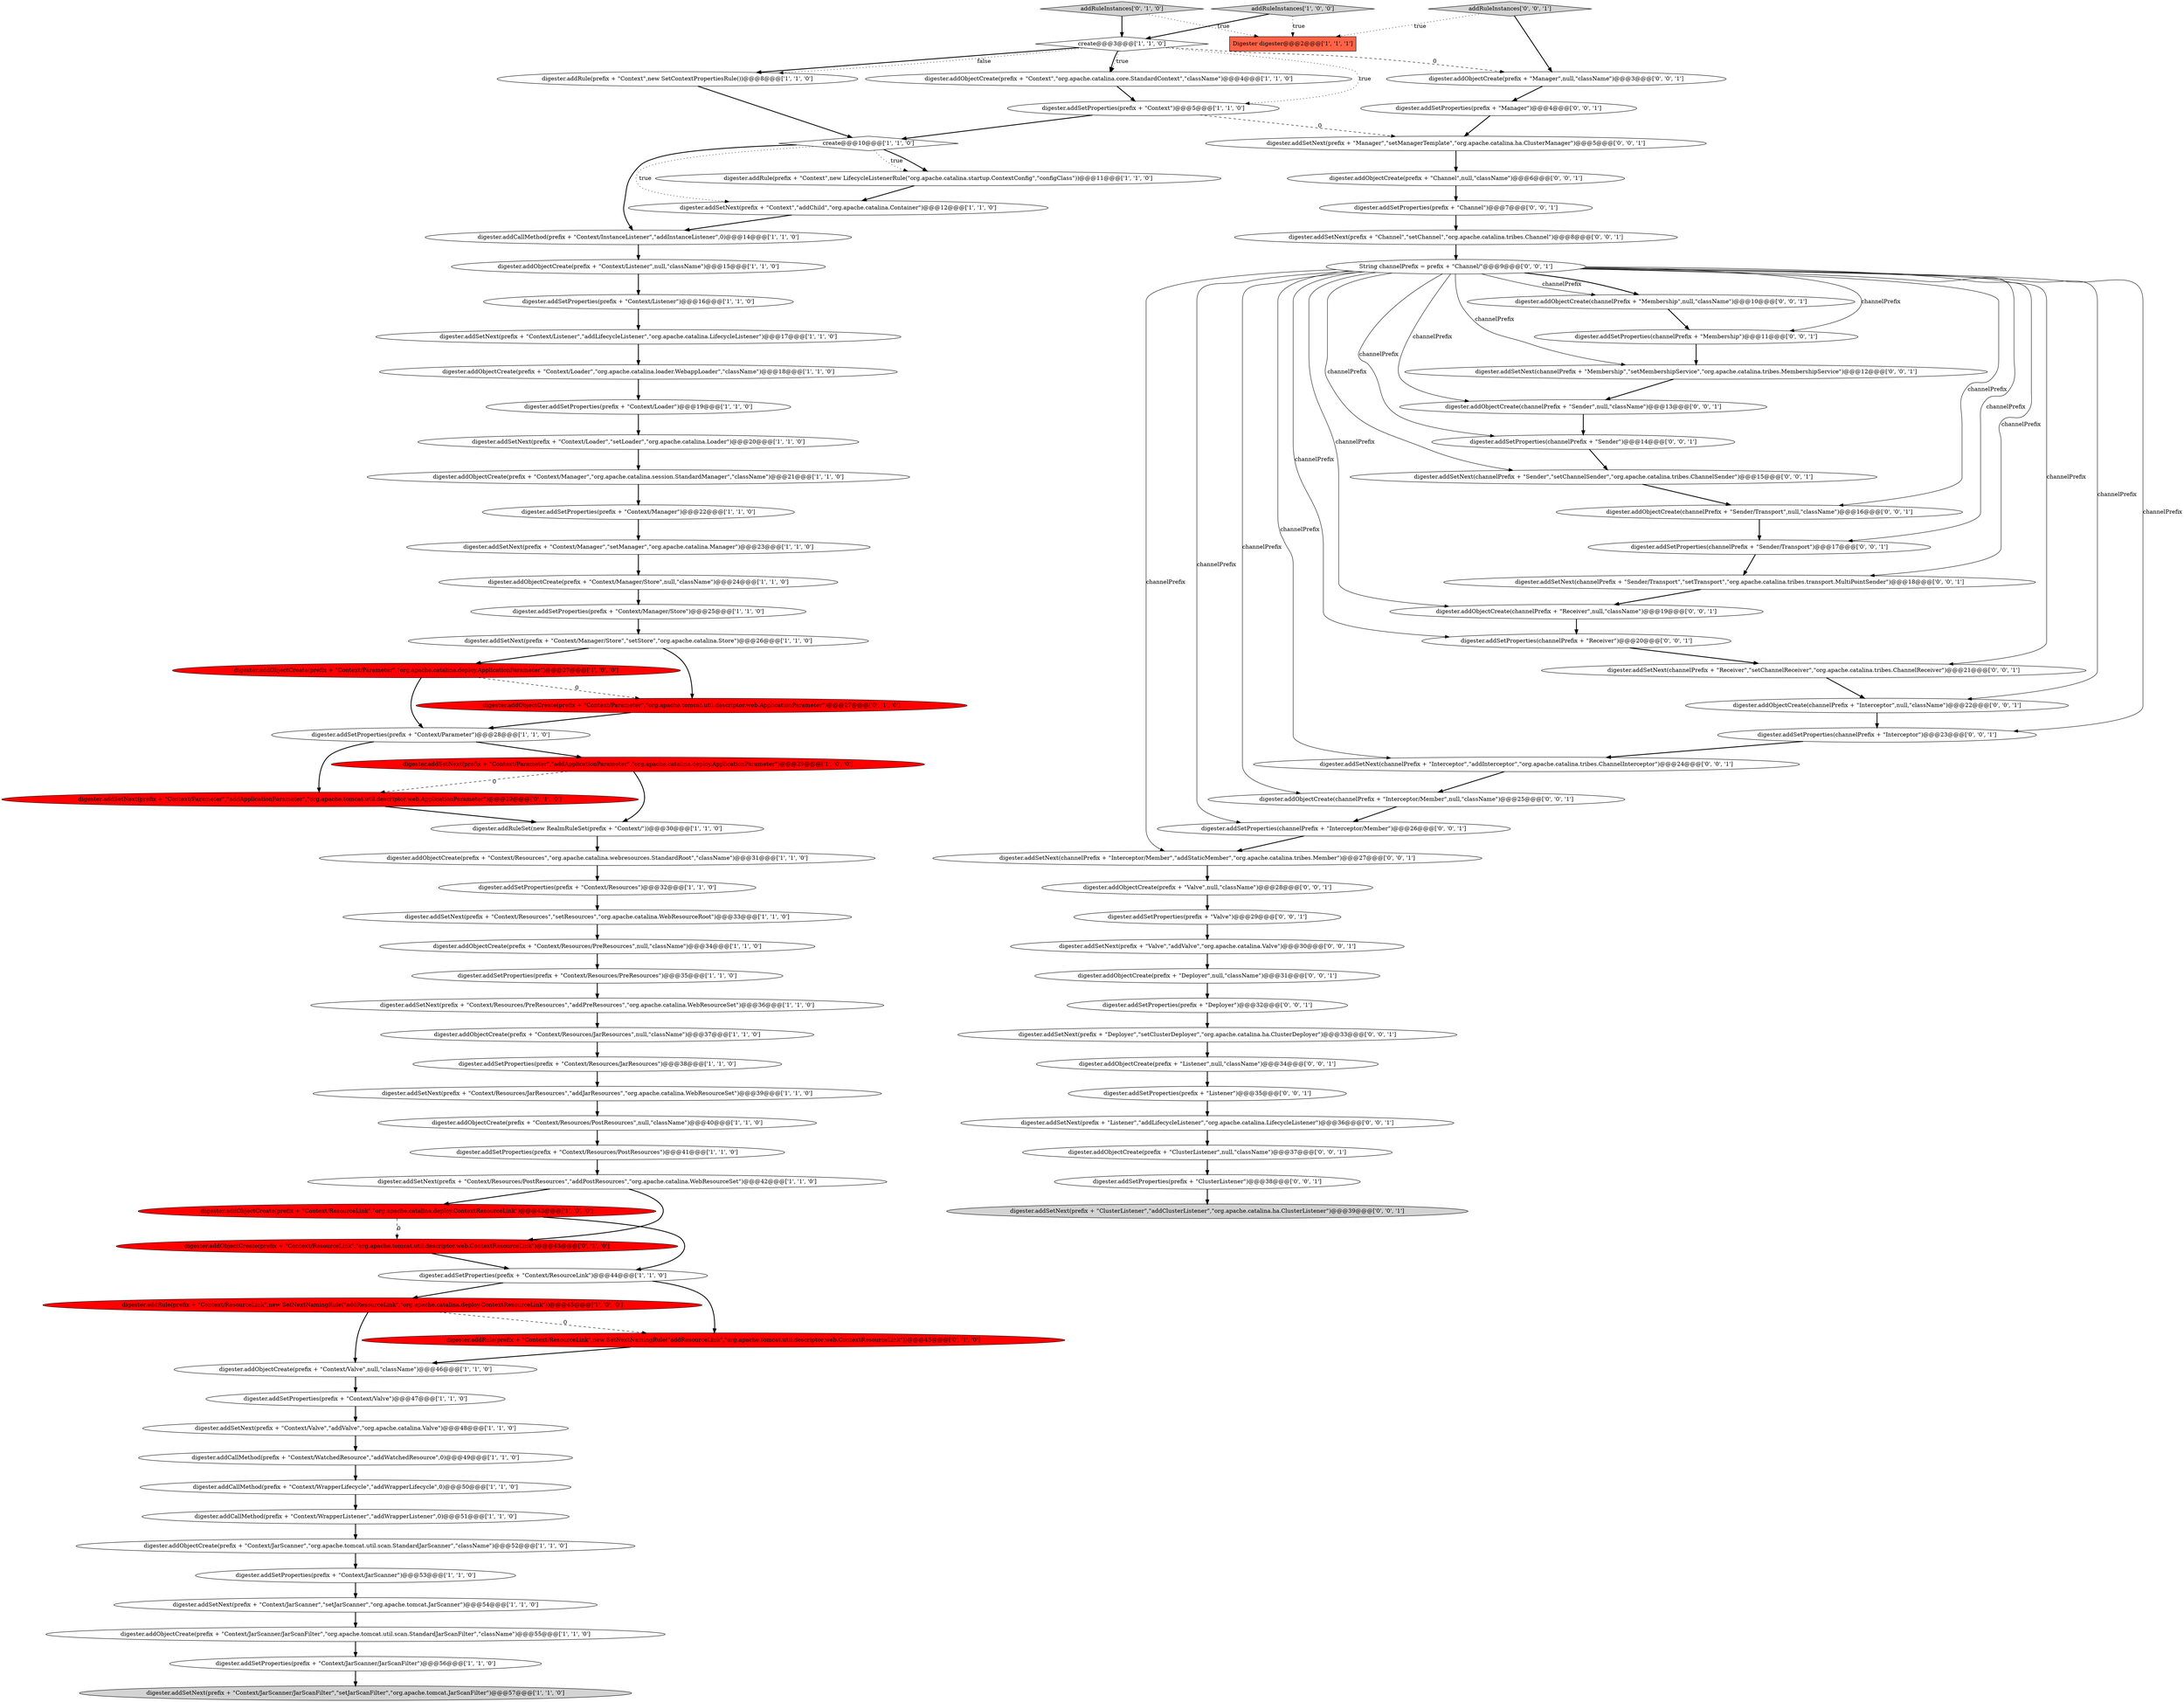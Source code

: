digraph {
52 [style = filled, label = "digester.addSetProperties(prefix + \"Context/Listener\")@@@16@@@['1', '1', '0']", fillcolor = white, shape = ellipse image = "AAA0AAABBB1BBB"];
93 [style = filled, label = "digester.addSetProperties(channelPrefix + \"Interceptor\")@@@23@@@['0', '0', '1']", fillcolor = white, shape = ellipse image = "AAA0AAABBB3BBB"];
62 [style = filled, label = "digester.addSetNext(channelPrefix + \"Membership\",\"setMembershipService\",\"org.apache.catalina.tribes.MembershipService\")@@@12@@@['0', '0', '1']", fillcolor = white, shape = ellipse image = "AAA0AAABBB3BBB"];
6 [style = filled, label = "digester.addSetProperties(prefix + \"Context/Valve\")@@@47@@@['1', '1', '0']", fillcolor = white, shape = ellipse image = "AAA0AAABBB1BBB"];
40 [style = filled, label = "digester.addSetNext(prefix + \"Context/JarScanner\",\"setJarScanner\",\"org.apache.tomcat.JarScanner\")@@@54@@@['1', '1', '0']", fillcolor = white, shape = ellipse image = "AAA0AAABBB1BBB"];
51 [style = filled, label = "digester.addSetProperties(prefix + \"Context/Parameter\")@@@28@@@['1', '1', '0']", fillcolor = white, shape = ellipse image = "AAA0AAABBB1BBB"];
73 [style = filled, label = "digester.addSetProperties(channelPrefix + \"Receiver\")@@@20@@@['0', '0', '1']", fillcolor = white, shape = ellipse image = "AAA0AAABBB3BBB"];
49 [style = filled, label = "digester.addCallMethod(prefix + \"Context/InstanceListener\",\"addInstanceListener\",0)@@@14@@@['1', '1', '0']", fillcolor = white, shape = ellipse image = "AAA0AAABBB1BBB"];
12 [style = filled, label = "digester.addObjectCreate(prefix + \"Context/JarScanner\",\"org.apache.tomcat.util.scan.StandardJarScanner\",\"className\")@@@52@@@['1', '1', '0']", fillcolor = white, shape = ellipse image = "AAA0AAABBB1BBB"];
83 [style = filled, label = "digester.addSetProperties(prefix + \"Manager\")@@@4@@@['0', '0', '1']", fillcolor = white, shape = ellipse image = "AAA0AAABBB3BBB"];
76 [style = filled, label = "digester.addSetNext(prefix + \"ClusterListener\",\"addClusterListener\",\"org.apache.catalina.ha.ClusterListener\")@@@39@@@['0', '0', '1']", fillcolor = lightgray, shape = ellipse image = "AAA0AAABBB3BBB"];
29 [style = filled, label = "digester.addRule(prefix + \"Context/ResourceLink\",new SetNextNamingRule(\"addResourceLink\",\"org.apache.catalina.deploy.ContextResourceLink\"))@@@45@@@['1', '0', '0']", fillcolor = red, shape = ellipse image = "AAA1AAABBB1BBB"];
38 [style = filled, label = "digester.addObjectCreate(prefix + \"Context/Resources/JarResources\",null,\"className\")@@@37@@@['1', '1', '0']", fillcolor = white, shape = ellipse image = "AAA0AAABBB1BBB"];
47 [style = filled, label = "digester.addCallMethod(prefix + \"Context/WrapperLifecycle\",\"addWrapperLifecycle\",0)@@@50@@@['1', '1', '0']", fillcolor = white, shape = ellipse image = "AAA0AAABBB1BBB"];
25 [style = filled, label = "digester.addRule(prefix + \"Context\",new SetContextPropertiesRule())@@@8@@@['1', '1', '0']", fillcolor = white, shape = ellipse image = "AAA0AAABBB1BBB"];
13 [style = filled, label = "digester.addSetProperties(prefix + \"Context/Resources/PreResources\")@@@35@@@['1', '1', '0']", fillcolor = white, shape = ellipse image = "AAA0AAABBB1BBB"];
74 [style = filled, label = "addRuleInstances['0', '0', '1']", fillcolor = lightgray, shape = diamond image = "AAA0AAABBB3BBB"];
35 [style = filled, label = "digester.addSetProperties(prefix + \"Context/JarScanner/JarScanFilter\")@@@56@@@['1', '1', '0']", fillcolor = white, shape = ellipse image = "AAA0AAABBB1BBB"];
94 [style = filled, label = "digester.addSetProperties(channelPrefix + \"Sender/Transport\")@@@17@@@['0', '0', '1']", fillcolor = white, shape = ellipse image = "AAA0AAABBB3BBB"];
60 [style = filled, label = "digester.addSetProperties(prefix + \"Deployer\")@@@32@@@['0', '0', '1']", fillcolor = white, shape = ellipse image = "AAA0AAABBB3BBB"];
42 [style = filled, label = "digester.addObjectCreate(prefix + \"Context/Resources\",\"org.apache.catalina.webresources.StandardRoot\",\"className\")@@@31@@@['1', '1', '0']", fillcolor = white, shape = ellipse image = "AAA0AAABBB1BBB"];
75 [style = filled, label = "digester.addSetProperties(channelPrefix + \"Sender\")@@@14@@@['0', '0', '1']", fillcolor = white, shape = ellipse image = "AAA0AAABBB3BBB"];
56 [style = filled, label = "addRuleInstances['0', '1', '0']", fillcolor = lightgray, shape = diamond image = "AAA0AAABBB2BBB"];
78 [style = filled, label = "String channelPrefix = prefix + \"Channel/\"@@@9@@@['0', '0', '1']", fillcolor = white, shape = ellipse image = "AAA0AAABBB3BBB"];
41 [style = filled, label = "digester.addSetProperties(prefix + \"Context/Resources/PostResources\")@@@41@@@['1', '1', '0']", fillcolor = white, shape = ellipse image = "AAA0AAABBB1BBB"];
31 [style = filled, label = "digester.addSetNext(prefix + \"Context/Resources/PreResources\",\"addPreResources\",\"org.apache.catalina.WebResourceSet\")@@@36@@@['1', '1', '0']", fillcolor = white, shape = ellipse image = "AAA0AAABBB1BBB"];
61 [style = filled, label = "digester.addSetProperties(prefix + \"ClusterListener\")@@@38@@@['0', '0', '1']", fillcolor = white, shape = ellipse image = "AAA0AAABBB3BBB"];
80 [style = filled, label = "digester.addObjectCreate(prefix + \"Deployer\",null,\"className\")@@@31@@@['0', '0', '1']", fillcolor = white, shape = ellipse image = "AAA0AAABBB3BBB"];
91 [style = filled, label = "digester.addObjectCreate(channelPrefix + \"Membership\",null,\"className\")@@@10@@@['0', '0', '1']", fillcolor = white, shape = ellipse image = "AAA0AAABBB3BBB"];
11 [style = filled, label = "digester.addObjectCreate(prefix + \"Context/JarScanner/JarScanFilter\",\"org.apache.tomcat.util.scan.StandardJarScanFilter\",\"className\")@@@55@@@['1', '1', '0']", fillcolor = white, shape = ellipse image = "AAA0AAABBB1BBB"];
57 [style = filled, label = "digester.addRule(prefix + \"Context/ResourceLink\",new SetNextNamingRule(\"addResourceLink\",\"org.apache.tomcat.util.descriptor.web.ContextResourceLink\"))@@@45@@@['0', '1', '0']", fillcolor = red, shape = ellipse image = "AAA1AAABBB2BBB"];
1 [style = filled, label = "digester.addSetNext(prefix + \"Context/Resources/PostResources\",\"addPostResources\",\"org.apache.catalina.WebResourceSet\")@@@42@@@['1', '1', '0']", fillcolor = white, shape = ellipse image = "AAA0AAABBB1BBB"];
69 [style = filled, label = "digester.addObjectCreate(prefix + \"Manager\",null,\"className\")@@@3@@@['0', '0', '1']", fillcolor = white, shape = ellipse image = "AAA0AAABBB3BBB"];
26 [style = filled, label = "digester.addObjectCreate(prefix + \"Context\",\"org.apache.catalina.core.StandardContext\",\"className\")@@@4@@@['1', '1', '0']", fillcolor = white, shape = ellipse image = "AAA0AAABBB1BBB"];
54 [style = filled, label = "digester.addSetNext(prefix + \"Context/Parameter\",\"addApplicationParameter\",\"org.apache.tomcat.util.descriptor.web.ApplicationParameter\")@@@29@@@['0', '1', '0']", fillcolor = red, shape = ellipse image = "AAA1AAABBB2BBB"];
58 [style = filled, label = "digester.addObjectCreate(channelPrefix + \"Receiver\",null,\"className\")@@@19@@@['0', '0', '1']", fillcolor = white, shape = ellipse image = "AAA0AAABBB3BBB"];
10 [style = filled, label = "digester.addObjectCreate(prefix + \"Context/ResourceLink\",\"org.apache.catalina.deploy.ContextResourceLink\")@@@43@@@['1', '0', '0']", fillcolor = red, shape = ellipse image = "AAA1AAABBB1BBB"];
21 [style = filled, label = "digester.addObjectCreate(prefix + \"Context/Manager\",\"org.apache.catalina.session.StandardManager\",\"className\")@@@21@@@['1', '1', '0']", fillcolor = white, shape = ellipse image = "AAA0AAABBB1BBB"];
86 [style = filled, label = "digester.addObjectCreate(channelPrefix + \"Sender\",null,\"className\")@@@13@@@['0', '0', '1']", fillcolor = white, shape = ellipse image = "AAA0AAABBB3BBB"];
23 [style = filled, label = "digester.addObjectCreate(prefix + \"Context/Listener\",null,\"className\")@@@15@@@['1', '1', '0']", fillcolor = white, shape = ellipse image = "AAA0AAABBB1BBB"];
22 [style = filled, label = "digester.addObjectCreate(prefix + \"Context/Parameter\",\"org.apache.catalina.deploy.ApplicationParameter\")@@@27@@@['1', '0', '0']", fillcolor = red, shape = ellipse image = "AAA1AAABBB1BBB"];
79 [style = filled, label = "digester.addObjectCreate(prefix + \"Valve\",null,\"className\")@@@28@@@['0', '0', '1']", fillcolor = white, shape = ellipse image = "AAA0AAABBB3BBB"];
77 [style = filled, label = "digester.addObjectCreate(channelPrefix + \"Sender/Transport\",null,\"className\")@@@16@@@['0', '0', '1']", fillcolor = white, shape = ellipse image = "AAA0AAABBB3BBB"];
92 [style = filled, label = "digester.addSetProperties(channelPrefix + \"Membership\")@@@11@@@['0', '0', '1']", fillcolor = white, shape = ellipse image = "AAA0AAABBB3BBB"];
72 [style = filled, label = "digester.addSetNext(prefix + \"Valve\",\"addValve\",\"org.apache.catalina.Valve\")@@@30@@@['0', '0', '1']", fillcolor = white, shape = ellipse image = "AAA0AAABBB3BBB"];
4 [style = filled, label = "digester.addCallMethod(prefix + \"Context/WatchedResource\",\"addWatchedResource\",0)@@@49@@@['1', '1', '0']", fillcolor = white, shape = ellipse image = "AAA0AAABBB1BBB"];
50 [style = filled, label = "digester.addObjectCreate(prefix + \"Context/Resources/PostResources\",null,\"className\")@@@40@@@['1', '1', '0']", fillcolor = white, shape = ellipse image = "AAA0AAABBB1BBB"];
68 [style = filled, label = "digester.addSetNext(prefix + \"Manager\",\"setManagerTemplate\",\"org.apache.catalina.ha.ClusterManager\")@@@5@@@['0', '0', '1']", fillcolor = white, shape = ellipse image = "AAA0AAABBB3BBB"];
14 [style = filled, label = "digester.addSetProperties(prefix + \"Context/Resources\")@@@32@@@['1', '1', '0']", fillcolor = white, shape = ellipse image = "AAA0AAABBB1BBB"];
64 [style = filled, label = "digester.addSetNext(channelPrefix + \"Sender/Transport\",\"setTransport\",\"org.apache.catalina.tribes.transport.MultiPointSender\")@@@18@@@['0', '0', '1']", fillcolor = white, shape = ellipse image = "AAA0AAABBB3BBB"];
20 [style = filled, label = "digester.addSetNext(prefix + \"Context/Parameter\",\"addApplicationParameter\",\"org.apache.catalina.deploy.ApplicationParameter\")@@@29@@@['1', '0', '0']", fillcolor = red, shape = ellipse image = "AAA1AAABBB1BBB"];
28 [style = filled, label = "digester.addSetNext(prefix + \"Context/Resources/JarResources\",\"addJarResources\",\"org.apache.catalina.WebResourceSet\")@@@39@@@['1', '1', '0']", fillcolor = white, shape = ellipse image = "AAA0AAABBB1BBB"];
71 [style = filled, label = "digester.addObjectCreate(prefix + \"ClusterListener\",null,\"className\")@@@37@@@['0', '0', '1']", fillcolor = white, shape = ellipse image = "AAA0AAABBB3BBB"];
32 [style = filled, label = "digester.addSetProperties(prefix + \"Context/ResourceLink\")@@@44@@@['1', '1', '0']", fillcolor = white, shape = ellipse image = "AAA0AAABBB1BBB"];
17 [style = filled, label = "create@@@10@@@['1', '1', '0']", fillcolor = white, shape = diamond image = "AAA0AAABBB1BBB"];
45 [style = filled, label = "digester.addSetProperties(prefix + \"Context\")@@@5@@@['1', '1', '0']", fillcolor = white, shape = ellipse image = "AAA0AAABBB1BBB"];
90 [style = filled, label = "digester.addSetProperties(prefix + \"Channel\")@@@7@@@['0', '0', '1']", fillcolor = white, shape = ellipse image = "AAA0AAABBB3BBB"];
44 [style = filled, label = "Digester digester@@@2@@@['1', '1', '1']", fillcolor = tomato, shape = box image = "AAA0AAABBB1BBB"];
46 [style = filled, label = "digester.addSetNext(prefix + \"Context/Valve\",\"addValve\",\"org.apache.catalina.Valve\")@@@48@@@['1', '1', '0']", fillcolor = white, shape = ellipse image = "AAA0AAABBB1BBB"];
95 [style = filled, label = "digester.addSetNext(prefix + \"Deployer\",\"setClusterDeployer\",\"org.apache.catalina.ha.ClusterDeployer\")@@@33@@@['0', '0', '1']", fillcolor = white, shape = ellipse image = "AAA0AAABBB3BBB"];
82 [style = filled, label = "digester.addSetNext(channelPrefix + \"Interceptor/Member\",\"addStaticMember\",\"org.apache.catalina.tribes.Member\")@@@27@@@['0', '0', '1']", fillcolor = white, shape = ellipse image = "AAA0AAABBB3BBB"];
33 [style = filled, label = "digester.addObjectCreate(prefix + \"Context/Manager/Store\",null,\"className\")@@@24@@@['1', '1', '0']", fillcolor = white, shape = ellipse image = "AAA0AAABBB1BBB"];
84 [style = filled, label = "digester.addSetNext(prefix + \"Channel\",\"setChannel\",\"org.apache.catalina.tribes.Channel\")@@@8@@@['0', '0', '1']", fillcolor = white, shape = ellipse image = "AAA0AAABBB3BBB"];
67 [style = filled, label = "digester.addSetProperties(prefix + \"Listener\")@@@35@@@['0', '0', '1']", fillcolor = white, shape = ellipse image = "AAA0AAABBB3BBB"];
88 [style = filled, label = "digester.addSetNext(channelPrefix + \"Receiver\",\"setChannelReceiver\",\"org.apache.catalina.tribes.ChannelReceiver\")@@@21@@@['0', '0', '1']", fillcolor = white, shape = ellipse image = "AAA0AAABBB3BBB"];
27 [style = filled, label = "digester.addSetNext(prefix + \"Context/Manager/Store\",\"setStore\",\"org.apache.catalina.Store\")@@@26@@@['1', '1', '0']", fillcolor = white, shape = ellipse image = "AAA0AAABBB1BBB"];
63 [style = filled, label = "digester.addSetProperties(channelPrefix + \"Interceptor/Member\")@@@26@@@['0', '0', '1']", fillcolor = white, shape = ellipse image = "AAA0AAABBB3BBB"];
24 [style = filled, label = "digester.addObjectCreate(prefix + \"Context/Loader\",\"org.apache.catalina.loader.WebappLoader\",\"className\")@@@18@@@['1', '1', '0']", fillcolor = white, shape = ellipse image = "AAA0AAABBB1BBB"];
48 [style = filled, label = "digester.addSetProperties(prefix + \"Context/JarScanner\")@@@53@@@['1', '1', '0']", fillcolor = white, shape = ellipse image = "AAA0AAABBB1BBB"];
65 [style = filled, label = "digester.addObjectCreate(channelPrefix + \"Interceptor\",null,\"className\")@@@22@@@['0', '0', '1']", fillcolor = white, shape = ellipse image = "AAA0AAABBB3BBB"];
8 [style = filled, label = "digester.addSetNext(prefix + \"Context/Resources\",\"setResources\",\"org.apache.catalina.WebResourceRoot\")@@@33@@@['1', '1', '0']", fillcolor = white, shape = ellipse image = "AAA0AAABBB1BBB"];
37 [style = filled, label = "digester.addSetNext(prefix + \"Context/Listener\",\"addLifecycleListener\",\"org.apache.catalina.LifecycleListener\")@@@17@@@['1', '1', '0']", fillcolor = white, shape = ellipse image = "AAA0AAABBB1BBB"];
18 [style = filled, label = "digester.addSetNext(prefix + \"Context/Manager\",\"setManager\",\"org.apache.catalina.Manager\")@@@23@@@['1', '1', '0']", fillcolor = white, shape = ellipse image = "AAA0AAABBB1BBB"];
9 [style = filled, label = "create@@@3@@@['1', '1', '0']", fillcolor = white, shape = diamond image = "AAA0AAABBB1BBB"];
36 [style = filled, label = "digester.addSetProperties(prefix + \"Context/Loader\")@@@19@@@['1', '1', '0']", fillcolor = white, shape = ellipse image = "AAA0AAABBB1BBB"];
3 [style = filled, label = "digester.addSetNext(prefix + \"Context/Loader\",\"setLoader\",\"org.apache.catalina.Loader\")@@@20@@@['1', '1', '0']", fillcolor = white, shape = ellipse image = "AAA0AAABBB1BBB"];
16 [style = filled, label = "digester.addObjectCreate(prefix + \"Context/Valve\",null,\"className\")@@@46@@@['1', '1', '0']", fillcolor = white, shape = ellipse image = "AAA0AAABBB1BBB"];
39 [style = filled, label = "digester.addCallMethod(prefix + \"Context/WrapperListener\",\"addWrapperListener\",0)@@@51@@@['1', '1', '0']", fillcolor = white, shape = ellipse image = "AAA0AAABBB1BBB"];
5 [style = filled, label = "digester.addRuleSet(new RealmRuleSet(prefix + \"Context/\"))@@@30@@@['1', '1', '0']", fillcolor = white, shape = ellipse image = "AAA0AAABBB1BBB"];
53 [style = filled, label = "digester.addObjectCreate(prefix + \"Context/ResourceLink\",\"org.apache.tomcat.util.descriptor.web.ContextResourceLink\")@@@43@@@['0', '1', '0']", fillcolor = red, shape = ellipse image = "AAA1AAABBB2BBB"];
15 [style = filled, label = "digester.addSetProperties(prefix + \"Context/Resources/JarResources\")@@@38@@@['1', '1', '0']", fillcolor = white, shape = ellipse image = "AAA0AAABBB1BBB"];
19 [style = filled, label = "digester.addSetProperties(prefix + \"Context/Manager\")@@@22@@@['1', '1', '0']", fillcolor = white, shape = ellipse image = "AAA0AAABBB1BBB"];
85 [style = filled, label = "digester.addSetNext(prefix + \"Listener\",\"addLifecycleListener\",\"org.apache.catalina.LifecycleListener\")@@@36@@@['0', '0', '1']", fillcolor = white, shape = ellipse image = "AAA0AAABBB3BBB"];
89 [style = filled, label = "digester.addObjectCreate(channelPrefix + \"Interceptor/Member\",null,\"className\")@@@25@@@['0', '0', '1']", fillcolor = white, shape = ellipse image = "AAA0AAABBB3BBB"];
2 [style = filled, label = "digester.addSetNext(prefix + \"Context\",\"addChild\",\"org.apache.catalina.Container\")@@@12@@@['1', '1', '0']", fillcolor = white, shape = ellipse image = "AAA0AAABBB1BBB"];
55 [style = filled, label = "digester.addObjectCreate(prefix + \"Context/Parameter\",\"org.apache.tomcat.util.descriptor.web.ApplicationParameter\")@@@27@@@['0', '1', '0']", fillcolor = red, shape = ellipse image = "AAA1AAABBB2BBB"];
7 [style = filled, label = "digester.addObjectCreate(prefix + \"Context/Resources/PreResources\",null,\"className\")@@@34@@@['1', '1', '0']", fillcolor = white, shape = ellipse image = "AAA0AAABBB1BBB"];
87 [style = filled, label = "digester.addObjectCreate(prefix + \"Listener\",null,\"className\")@@@34@@@['0', '0', '1']", fillcolor = white, shape = ellipse image = "AAA0AAABBB3BBB"];
0 [style = filled, label = "digester.addSetNext(prefix + \"Context/JarScanner/JarScanFilter\",\"setJarScanFilter\",\"org.apache.tomcat.JarScanFilter\")@@@57@@@['1', '1', '0']", fillcolor = lightgray, shape = ellipse image = "AAA0AAABBB1BBB"];
34 [style = filled, label = "addRuleInstances['1', '0', '0']", fillcolor = lightgray, shape = diamond image = "AAA0AAABBB1BBB"];
43 [style = filled, label = "digester.addRule(prefix + \"Context\",new LifecycleListenerRule(\"org.apache.catalina.startup.ContextConfig\",\"configClass\"))@@@11@@@['1', '1', '0']", fillcolor = white, shape = ellipse image = "AAA0AAABBB1BBB"];
81 [style = filled, label = "digester.addObjectCreate(prefix + \"Channel\",null,\"className\")@@@6@@@['0', '0', '1']", fillcolor = white, shape = ellipse image = "AAA0AAABBB3BBB"];
70 [style = filled, label = "digester.addSetNext(channelPrefix + \"Interceptor\",\"addInterceptor\",\"org.apache.catalina.tribes.ChannelInterceptor\")@@@24@@@['0', '0', '1']", fillcolor = white, shape = ellipse image = "AAA0AAABBB3BBB"];
59 [style = filled, label = "digester.addSetProperties(prefix + \"Valve\")@@@29@@@['0', '0', '1']", fillcolor = white, shape = ellipse image = "AAA0AAABBB3BBB"];
30 [style = filled, label = "digester.addSetProperties(prefix + \"Context/Manager/Store\")@@@25@@@['1', '1', '0']", fillcolor = white, shape = ellipse image = "AAA0AAABBB1BBB"];
66 [style = filled, label = "digester.addSetNext(channelPrefix + \"Sender\",\"setChannelSender\",\"org.apache.catalina.tribes.ChannelSender\")@@@15@@@['0', '0', '1']", fillcolor = white, shape = ellipse image = "AAA0AAABBB3BBB"];
74->69 [style = bold, label=""];
34->9 [style = bold, label=""];
28->50 [style = bold, label=""];
86->75 [style = bold, label=""];
55->51 [style = bold, label=""];
10->32 [style = bold, label=""];
88->65 [style = bold, label=""];
38->15 [style = bold, label=""];
58->73 [style = bold, label=""];
9->26 [style = bold, label=""];
72->80 [style = bold, label=""];
90->84 [style = bold, label=""];
9->69 [style = dashed, label="0"];
40->11 [style = bold, label=""];
78->89 [style = solid, label="channelPrefix"];
85->71 [style = bold, label=""];
22->55 [style = dashed, label="0"];
2->49 [style = bold, label=""];
23->52 [style = bold, label=""];
61->76 [style = bold, label=""];
80->60 [style = bold, label=""];
53->32 [style = bold, label=""];
78->66 [style = solid, label="channelPrefix"];
57->16 [style = bold, label=""];
17->2 [style = dotted, label="true"];
45->17 [style = bold, label=""];
13->31 [style = bold, label=""];
6->46 [style = bold, label=""];
78->62 [style = solid, label="channelPrefix"];
81->90 [style = bold, label=""];
54->5 [style = bold, label=""];
74->44 [style = dotted, label="true"];
62->86 [style = bold, label=""];
9->26 [style = dotted, label="true"];
19->18 [style = bold, label=""];
78->82 [style = solid, label="channelPrefix"];
21->19 [style = bold, label=""];
51->54 [style = bold, label=""];
52->37 [style = bold, label=""];
16->6 [style = bold, label=""];
30->27 [style = bold, label=""];
78->64 [style = solid, label="channelPrefix"];
84->78 [style = bold, label=""];
12->48 [style = bold, label=""];
47->39 [style = bold, label=""];
83->68 [style = bold, label=""];
27->22 [style = bold, label=""];
89->63 [style = bold, label=""];
56->9 [style = bold, label=""];
71->61 [style = bold, label=""];
93->70 [style = bold, label=""];
35->0 [style = bold, label=""];
75->66 [style = bold, label=""];
78->93 [style = solid, label="channelPrefix"];
46->4 [style = bold, label=""];
79->59 [style = bold, label=""];
95->87 [style = bold, label=""];
39->12 [style = bold, label=""];
17->43 [style = dotted, label="true"];
33->30 [style = bold, label=""];
78->75 [style = solid, label="channelPrefix"];
14->8 [style = bold, label=""];
78->58 [style = solid, label="channelPrefix"];
4->47 [style = bold, label=""];
50->41 [style = bold, label=""];
29->16 [style = bold, label=""];
94->64 [style = bold, label=""];
37->24 [style = bold, label=""];
77->94 [style = bold, label=""];
78->91 [style = bold, label=""];
18->33 [style = bold, label=""];
59->72 [style = bold, label=""];
43->2 [style = bold, label=""];
49->23 [style = bold, label=""];
31->38 [style = bold, label=""];
32->57 [style = bold, label=""];
10->53 [style = dashed, label="0"];
25->17 [style = bold, label=""];
78->77 [style = solid, label="channelPrefix"];
51->20 [style = bold, label=""];
78->63 [style = solid, label="channelPrefix"];
42->14 [style = bold, label=""];
78->92 [style = solid, label="channelPrefix"];
17->43 [style = bold, label=""];
78->94 [style = solid, label="channelPrefix"];
22->51 [style = bold, label=""];
27->55 [style = bold, label=""];
15->28 [style = bold, label=""];
9->45 [style = dotted, label="true"];
17->49 [style = bold, label=""];
20->54 [style = dashed, label="0"];
69->83 [style = bold, label=""];
56->44 [style = dotted, label="true"];
87->67 [style = bold, label=""];
3->21 [style = bold, label=""];
78->88 [style = solid, label="channelPrefix"];
64->58 [style = bold, label=""];
91->92 [style = bold, label=""];
92->62 [style = bold, label=""];
7->13 [style = bold, label=""];
66->77 [style = bold, label=""];
78->73 [style = solid, label="channelPrefix"];
63->82 [style = bold, label=""];
29->57 [style = dashed, label="0"];
34->44 [style = dotted, label="true"];
70->89 [style = bold, label=""];
78->91 [style = solid, label="channelPrefix"];
41->1 [style = bold, label=""];
48->40 [style = bold, label=""];
11->35 [style = bold, label=""];
8->7 [style = bold, label=""];
20->5 [style = bold, label=""];
60->95 [style = bold, label=""];
32->29 [style = bold, label=""];
24->36 [style = bold, label=""];
73->88 [style = bold, label=""];
68->81 [style = bold, label=""];
78->65 [style = solid, label="channelPrefix"];
67->85 [style = bold, label=""];
65->93 [style = bold, label=""];
9->25 [style = bold, label=""];
78->70 [style = solid, label="channelPrefix"];
82->79 [style = bold, label=""];
26->45 [style = bold, label=""];
45->68 [style = dashed, label="0"];
9->25 [style = dotted, label="false"];
5->42 [style = bold, label=""];
78->86 [style = solid, label="channelPrefix"];
1->10 [style = bold, label=""];
1->53 [style = bold, label=""];
36->3 [style = bold, label=""];
}

